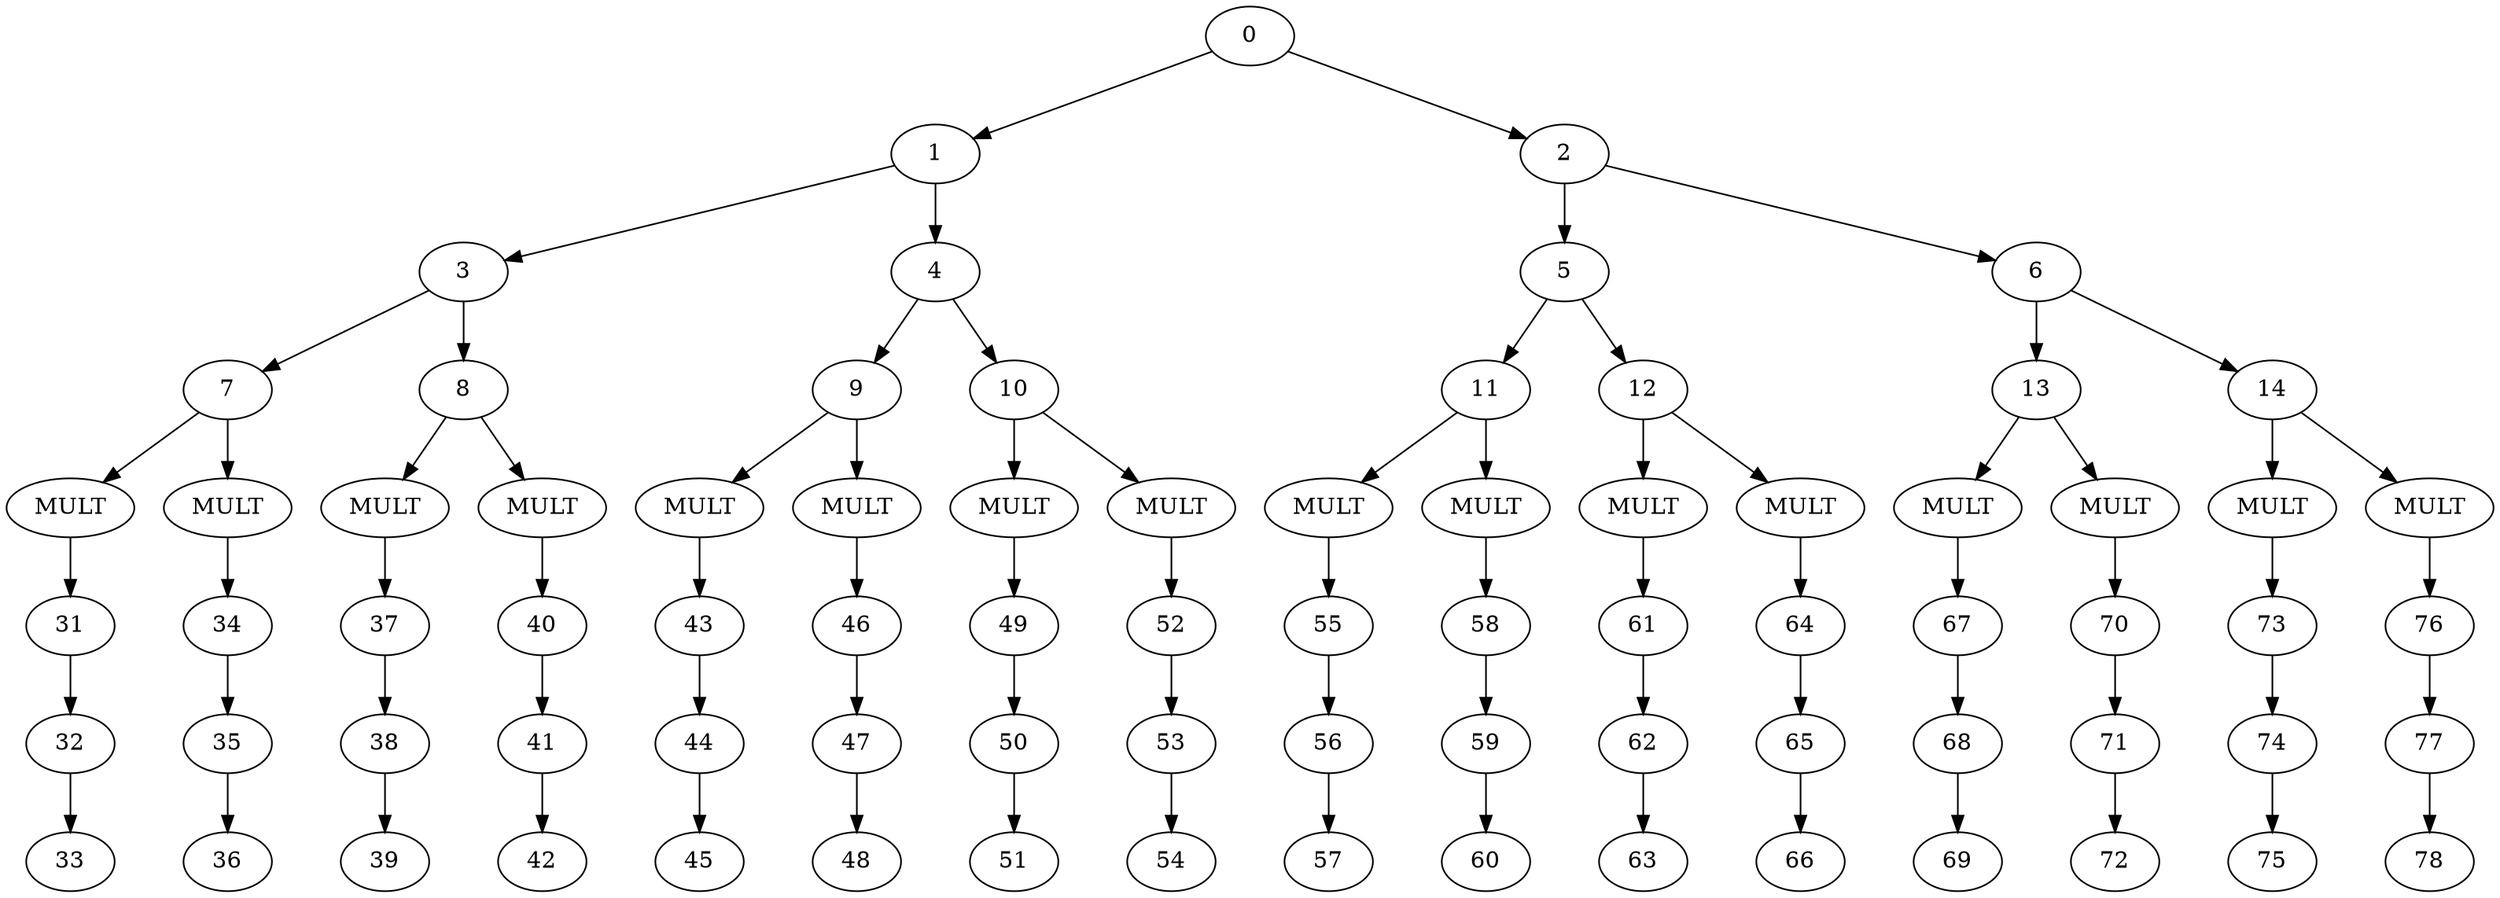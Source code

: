 strict digraph  {
0;
1;
2;
3;
4;
5;
6;
7;
8;
9;
10;
11;
12;
13;
14;
15[label=MULT];
16[label=MULT];
17[label=MULT];
18[label=MULT];
19[label=MULT];
20[label=MULT];
21[label=MULT];
22[label=MULT];
23[label=MULT];
24[label=MULT];
25[label=MULT];
26[label=MULT];
27[label=MULT];
28[label=MULT];
29[label=MULT];
30[label=MULT];
31;
32;
33;
34;
35;
36;
37;
38;
39;
40;
41;
42;
43;
44;
45;
46;
47;
48;
49;
50;
51;
52;
53;
54;
55;
56;
57;
58;
59;
60;
61;
62;
63;
64;
65;
66;
67;
68;
69;
70;
71;
72;
73;
74;
75;
76;
77;
78;
0 -> 1;
0 -> 2;
1 -> 3;
1 -> 4;
2 -> 5;
2 -> 6;
3 -> 7;
3 -> 8;
4 -> 9;
4 -> 10;
5 -> 11;
5 -> 12;
6 -> 13;
6 -> 14;
7 -> 15;
7 -> 16;
8 -> 17;
8 -> 18;
9 -> 19;
9 -> 20;
10 -> 21;
10 -> 22;
11 -> 23;
11 -> 24;
12 -> 25;
12 -> 26;
13 -> 27;
13 -> 28;
14 -> 29;
14 -> 30;
15 -> 31;
16 -> 34;
17 -> 37;
18 -> 40;
19 -> 43;
20 -> 46;
21 -> 49;
22 -> 52;
23 -> 55;
24 -> 58;
25 -> 61;
26 -> 64;
27 -> 67;
28 -> 70;
29 -> 73;
30 -> 76;
31 -> 32;
32 -> 33;
34 -> 35;
35 -> 36;
37 -> 38;
38 -> 39;
40 -> 41;
41 -> 42;
43 -> 44;
44 -> 45;
46 -> 47;
47 -> 48;
49 -> 50;
50 -> 51;
52 -> 53;
53 -> 54;
55 -> 56;
56 -> 57;
58 -> 59;
59 -> 60;
61 -> 62;
62 -> 63;
64 -> 65;
65 -> 66;
67 -> 68;
68 -> 69;
70 -> 71;
71 -> 72;
73 -> 74;
74 -> 75;
76 -> 77;
77 -> 78;
}
